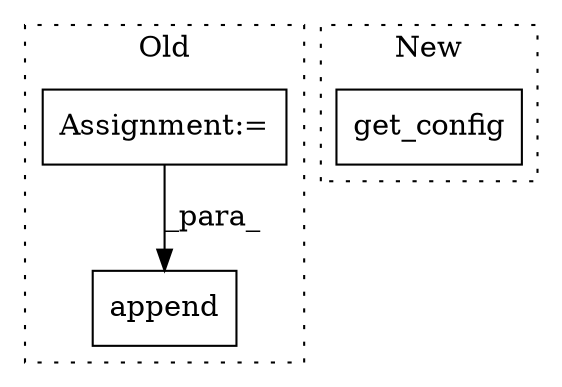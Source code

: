 digraph G {
subgraph cluster0 {
1 [label="append" a="32" s="3154,3165" l="7,1" shape="box"];
3 [label="Assignment:=" a="7" s="3110" l="1" shape="box"];
label = "Old";
style="dotted";
}
subgraph cluster1 {
2 [label="get_config" a="32" s="2792" l="12" shape="box"];
label = "New";
style="dotted";
}
3 -> 1 [label="_para_"];
}